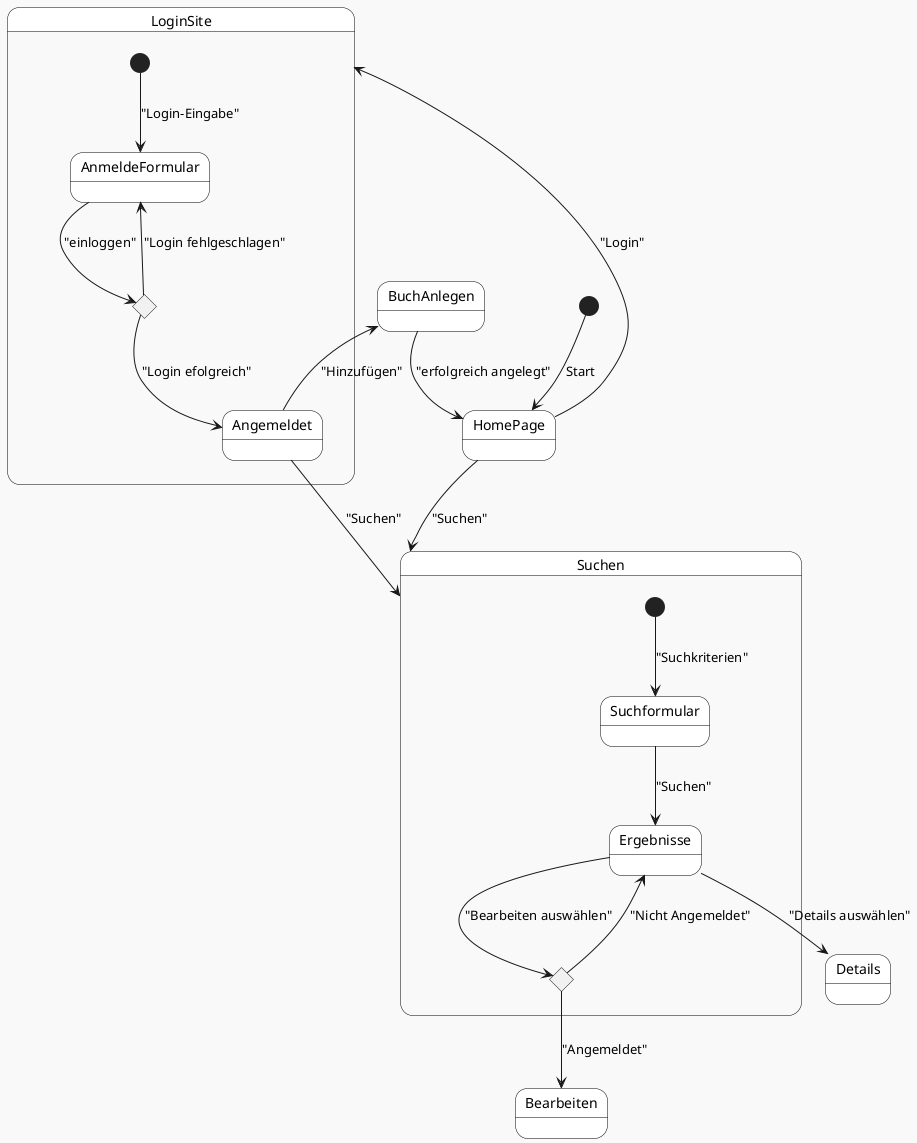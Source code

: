 @startuml
skinparam backgroundColor #f9f9f9
skinparam state {
    BackgroundColor White
    BorderColor Black
    FontColor Black
}

[*] --> HomePage : Start

HomePage --> LoginSite : "Login"
HomePage --> Suchen : "Suchen"

state LoginSite {
    [*] --> AnmeldeFormular : "Login-Eingabe"
    state entscheidung <<choice>>
    AnmeldeFormular --> entscheidung :"einloggen"
    entscheidung --> AnmeldeFormular : "Login fehlgeschlagen"
    entscheidung --> Angemeldet : "Login efolgreich"
}

Angemeldet --> BuchAnlegen : "Hinzufügen"
BuchAnlegen --> HomePage : "erfolgreich angelegt"
Angemeldet --> Suchen : "Suchen"

state Suchen {
    [*] --> Suchformular : "Suchkriterien"
    state bedingung <<choice>>
    Suchformular --> Ergebnisse : "Suchen"
    Ergebnisse --> bedingung : "Bearbeiten auswählen"
    bedingung --> Ergebnisse : "Nicht Angemeldet"
}
bedingung --> Bearbeiten : "Angemeldet"
Ergebnisse --> Details : "Details auswählen"

@enduml
